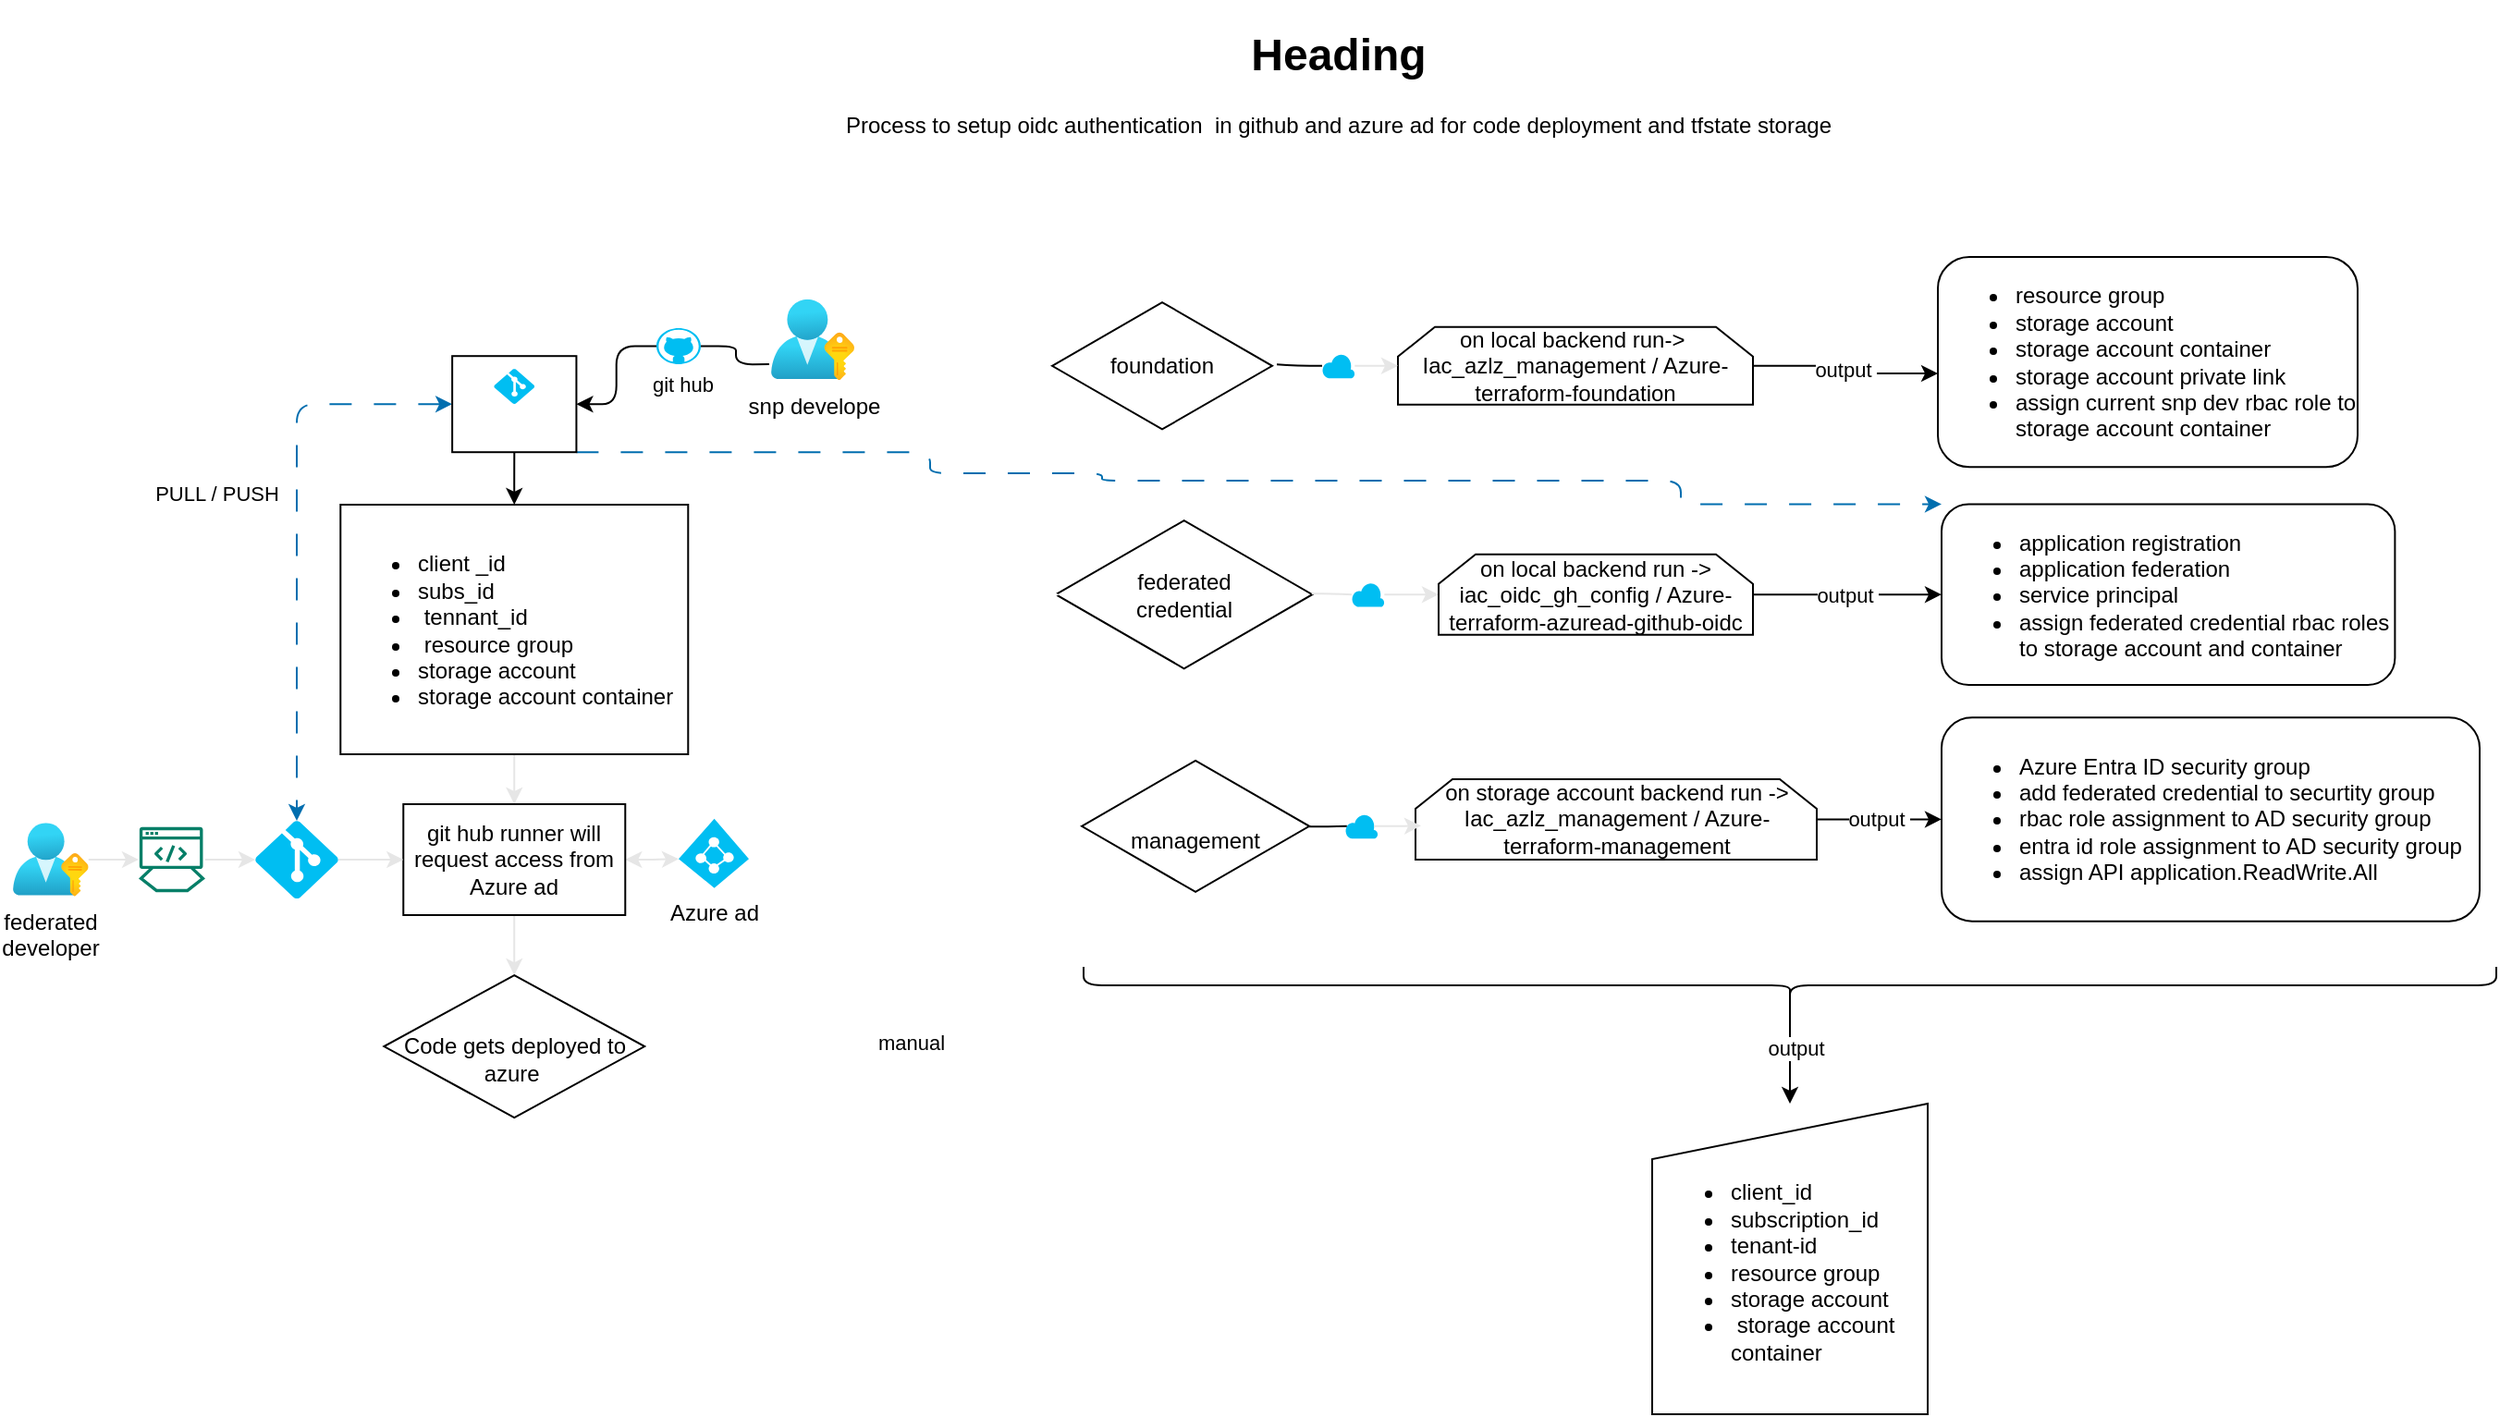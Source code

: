 <mxfile>
    <diagram id="ohXW_DUJG0b5-E1xnQmf" name="Page-1">
        <mxGraphModel dx="3221" dy="1566" grid="0" gridSize="10" guides="1" tooltips="1" connect="1" arrows="1" fold="1" page="0" pageScale="1" pageWidth="850" pageHeight="1100" math="0" shadow="0">
            <root>
                <mxCell id="0"/>
                <mxCell id="185" parent="0"/>
                <mxCell id="595" value="&lt;h1&gt;Heading&lt;/h1&gt;&lt;p&gt;Process to setup oidc authentication&amp;nbsp; in github and azure ad for code deployment and tfstate storage&lt;/p&gt;" style="text;html=1;strokeColor=none;fillColor=none;spacing=5;spacingTop=-20;whiteSpace=wrap;overflow=hidden;rounded=0;align=center;" parent="185" vertex="1">
                    <mxGeometry x="-1199.16" y="-470" width="574" height="84" as="geometry"/>
                </mxCell>
                <mxCell id="615" value="git hub" style="edgeStyle=orthogonalEdgeStyle;html=1;startArrow=none;startFill=0;endArrow=classic;endFill=1;" parent="185" source="650" target="617" edge="1">
                    <mxGeometry x="-1" y="26" relative="1" as="geometry">
                        <mxPoint x="-1347.86" y="-262" as="targetPoint"/>
                        <mxPoint x="14" y="-5" as="offset"/>
                    </mxGeometry>
                </mxCell>
                <mxCell id="668" style="edgeStyle=orthogonalEdgeStyle;html=1;entryX=0;entryY=0.5;entryDx=0;entryDy=0;strokeColor=#E6E6E6;strokeWidth=1;fontColor=#FFFFFF;startArrow=none;startFill=0;endArrow=classic;endFill=1;" parent="185" source="693" target="701" edge="1">
                    <mxGeometry relative="1" as="geometry">
                        <mxPoint x="-862.7" y="-171.5" as="targetPoint"/>
                    </mxGeometry>
                </mxCell>
                <mxCell id="597" value="federated &lt;br&gt;credential" style="html=1;whiteSpace=wrap;aspect=fixed;shape=isoRectangle;" parent="185" vertex="1">
                    <mxGeometry x="-1065.0" y="-200" width="138.67" height="83.2" as="geometry"/>
                </mxCell>
                <mxCell id="610" style="edgeStyle=orthogonalEdgeStyle;html=1;startArrow=none;startFill=0;endArrow=classic;endFill=1;exitX=0.1;exitY=0.5;exitDx=0;exitDy=0;exitPerimeter=0;" parent="185" source="756" target="609" edge="1">
                    <mxGeometry relative="1" as="geometry">
                        <mxPoint x="-821" y="111" as="sourcePoint"/>
                    </mxGeometry>
                </mxCell>
                <mxCell id="613" value="output" style="edgeLabel;html=1;align=center;verticalAlign=middle;resizable=0;points=[];" parent="610" vertex="1" connectable="0">
                    <mxGeometry x="-0.088" y="3" relative="1" as="geometry">
                        <mxPoint as="offset"/>
                    </mxGeometry>
                </mxCell>
                <mxCell id="750" style="edgeStyle=orthogonalEdgeStyle;html=1;strokeColor=#FFFFFF;startArrow=none;startFill=0;endArrow=classic;endFill=1;entryX=0.025;entryY=0.544;entryDx=0;entryDy=0;entryPerimeter=0;" parent="185" source="604" target="731" edge="1">
                    <mxGeometry relative="1" as="geometry">
                        <Array as="points">
                            <mxPoint x="-1106" y="-281"/>
                            <mxPoint x="-1106" y="-278"/>
                        </Array>
                        <mxPoint x="-1018" y="-237" as="targetPoint"/>
                    </mxGeometry>
                </mxCell>
                <mxCell id="751" style="edgeStyle=orthogonalEdgeStyle;html=1;strokeColor=#FFFFFF;startArrow=none;startFill=0;endArrow=classic;endFill=1;entryX=0.012;entryY=0.501;entryDx=0;entryDy=0;entryPerimeter=0;" parent="185" source="604" target="597" edge="1">
                    <mxGeometry relative="1" as="geometry">
                        <mxPoint x="-1073" y="-187" as="targetPoint"/>
                        <Array as="points">
                            <mxPoint x="-1105" y="-281"/>
                            <mxPoint x="-1105" y="-158"/>
                        </Array>
                    </mxGeometry>
                </mxCell>
                <mxCell id="752" style="edgeStyle=orthogonalEdgeStyle;html=1;strokeColor=#FFFFFF;startArrow=none;startFill=0;endArrow=classic;endFill=1;entryX=0.006;entryY=0.488;entryDx=0;entryDy=0;entryPerimeter=0;" parent="185" source="604" target="733" edge="1">
                    <mxGeometry relative="1" as="geometry">
                        <mxPoint x="-1069.276" y="-59.759" as="targetPoint"/>
                        <Array as="points">
                            <mxPoint x="-1105" y="-281"/>
                            <mxPoint x="-1105" y="-34"/>
                        </Array>
                    </mxGeometry>
                </mxCell>
                <mxCell id="604" value="&amp;nbsp; snp develope&amp;nbsp;&amp;nbsp;" style="aspect=fixed;html=1;points=[];align=center;image;fontSize=12;image=img/lib/azure2/azure_stack/User_Subscriptions.svg;" parent="185" vertex="1">
                    <mxGeometry x="-1219.0" y="-318.14" width="45.1" height="43.77" as="geometry"/>
                </mxCell>
                <mxCell id="757" style="edgeStyle=orthogonalEdgeStyle;html=1;strokeColor=#FFFFFF;startArrow=none;startFill=0;endArrow=classic;endFill=1;dashed=1;entryX=1.002;entryY=0.57;entryDx=0;entryDy=0;entryPerimeter=0;" parent="185" source="609" target="784" edge="1">
                    <mxGeometry relative="1" as="geometry">
                        <Array as="points">
                            <mxPoint x="-1184" y="188"/>
                            <mxPoint x="-1184" y="-130"/>
                        </Array>
                        <mxPoint x="-1238" y="-119" as="targetPoint"/>
                    </mxGeometry>
                </mxCell>
                <mxCell id="758" value="manual&amp;nbsp;" style="edgeLabel;html=1;align=center;verticalAlign=middle;resizable=0;points=[];" parent="757" vertex="1" connectable="0">
                    <mxGeometry x="-0.282" y="-1" relative="1" as="geometry">
                        <mxPoint x="-99" y="-103" as="offset"/>
                    </mxGeometry>
                </mxCell>
                <mxCell id="609" value="&lt;div&gt;&lt;br&gt;&lt;/div&gt;&lt;ul&gt;&lt;li&gt;client_id&lt;/li&gt;&lt;li&gt;subscription_id&lt;/li&gt;&lt;li&gt;tenant-id&lt;/li&gt;&lt;li&gt;resource group&lt;/li&gt;&lt;li&gt;storage account&lt;/li&gt;&lt;li&gt;&amp;nbsp;storage account container&lt;/li&gt;&lt;/ul&gt;" style="shape=manualInput;whiteSpace=wrap;html=1;align=left;" parent="185" vertex="1">
                    <mxGeometry x="-742.5" y="117" width="149" height="168" as="geometry"/>
                </mxCell>
                <mxCell id="618" value="" style="edgeStyle=orthogonalEdgeStyle;html=1;startArrow=classic;startFill=1;endArrow=none;endFill=0;exitX=0.5;exitY=0;exitDx=0;exitDy=0;" parent="185" source="784" target="617" edge="1">
                    <mxGeometry relative="1" as="geometry"/>
                </mxCell>
                <mxCell id="765" style="edgeStyle=orthogonalEdgeStyle;html=1;dashed=1;strokeColor=#006EAF;startArrow=classic;startFill=1;endArrow=classic;endFill=1;dashPattern=12 12;entryX=0.5;entryY=0;entryDx=0;entryDy=0;entryPerimeter=0;fillColor=#1ba1e2;" parent="185" source="617" target="669" edge="1">
                    <mxGeometry relative="1" as="geometry">
                        <mxPoint x="-1521" y="-101" as="targetPoint"/>
                    </mxGeometry>
                </mxCell>
                <mxCell id="772" value="PULL / PUSH" style="edgeLabel;html=1;align=center;verticalAlign=middle;resizable=0;points=[];" parent="765" vertex="1" connectable="0">
                    <mxGeometry x="0.065" y="-2" relative="1" as="geometry">
                        <mxPoint x="-42" y="-33" as="offset"/>
                    </mxGeometry>
                </mxCell>
                <mxCell id="767" style="edgeStyle=orthogonalEdgeStyle;html=1;exitX=1;exitY=1;exitDx=0;exitDy=0;dashed=1;dashPattern=12 12;strokeColor=#006EAF;startArrow=none;startFill=0;endArrow=classic;endFill=1;fillColor=#1ba1e2;entryX=0;entryY=0;entryDx=0;entryDy=0;" parent="185" source="617" target="713" edge="1">
                    <mxGeometry relative="1" as="geometry">
                        <mxPoint x="-714" y="-113" as="targetPoint"/>
                        <Array as="points">
                            <mxPoint x="-1133" y="-235"/>
                            <mxPoint x="-1133" y="-224"/>
                            <mxPoint x="-1040" y="-224"/>
                            <mxPoint x="-1040" y="-220"/>
                            <mxPoint x="-727" y="-220"/>
                            <mxPoint x="-727" y="-207"/>
                        </Array>
                    </mxGeometry>
                </mxCell>
                <mxCell id="617" value="&amp;nbsp;" style="whiteSpace=wrap;html=1;align=left;" parent="185" vertex="1">
                    <mxGeometry x="-1391.43" y="-287.4" width="67.14" height="52" as="geometry"/>
                </mxCell>
                <mxCell id="641" value="" style="edgeStyle=orthogonalEdgeStyle;html=1;strokeColor=#E6E6E6;strokeWidth=1;startArrow=classic;startFill=1;endArrow=classic;endFill=1;entryX=0.5;entryY=0;entryDx=0;entryDy=0;exitX=0.5;exitY=1;exitDx=0;exitDy=0;" parent="185" source="784" target="643" edge="1">
                    <mxGeometry relative="1" as="geometry">
                        <mxPoint x="-1388.86" y="-32.5" as="sourcePoint"/>
                        <mxPoint x="-1388.86" y="10.5" as="targetPoint"/>
                        <Array as="points">
                            <mxPoint x="-1358" y="-140"/>
                        </Array>
                    </mxGeometry>
                </mxCell>
                <mxCell id="629" value="output&amp;nbsp;" style="edgeStyle=orthogonalEdgeStyle;html=1;startArrow=none;startFill=0;endArrow=classic;endFill=1;exitX=1;exitY=0.5;exitDx=0;exitDy=0;entryX=0;entryY=0.555;entryDx=0;entryDy=0;entryPerimeter=0;" parent="185" source="628" target="781" edge="1">
                    <mxGeometry relative="1" as="geometry">
                        <mxPoint x="-603.64" y="-272.29" as="targetPoint"/>
                        <Array as="points"/>
                    </mxGeometry>
                </mxCell>
                <mxCell id="628" value="on local backend run-&amp;gt;&amp;nbsp; Iac_azlz_management / Azure-terraform-foundation" style="shape=loopLimit;whiteSpace=wrap;html=1;" parent="185" vertex="1">
                    <mxGeometry x="-880" y="-303.12" width="192" height="42" as="geometry"/>
                </mxCell>
                <mxCell id="645" style="edgeStyle=orthogonalEdgeStyle;html=1;strokeColor=#E6E6E6;strokeWidth=1;startArrow=classic;startFill=1;endArrow=classic;endFill=1;entryX=0;entryY=0.58;entryDx=0;entryDy=0;entryPerimeter=0;" parent="185" source="643" target="663" edge="1">
                    <mxGeometry relative="1" as="geometry">
                        <mxPoint x="-1251.98" y="-12.75" as="targetPoint"/>
                    </mxGeometry>
                </mxCell>
                <mxCell id="649" value="" style="edgeStyle=orthogonalEdgeStyle;html=1;strokeColor=#E6E6E6;strokeWidth=1;startArrow=none;startFill=0;endArrow=classic;endFill=1;" parent="185" source="643" target="648" edge="1">
                    <mxGeometry relative="1" as="geometry"/>
                </mxCell>
                <mxCell id="643" value="git hub runner will request access from Azure ad" style="whiteSpace=wrap;html=1;" parent="185" vertex="1">
                    <mxGeometry x="-1417.86" y="-45" width="120" height="60" as="geometry"/>
                </mxCell>
                <mxCell id="648" value="&lt;br&gt;Code gets deployed to azure&amp;nbsp;" style="rhombus;whiteSpace=wrap;html=1;" parent="185" vertex="1">
                    <mxGeometry x="-1428.33" y="47.52" width="140.94" height="77" as="geometry"/>
                </mxCell>
                <mxCell id="651" value="" style="edgeStyle=orthogonalEdgeStyle;html=1;startArrow=none;startFill=0;endArrow=none;endFill=1;exitX=-0.022;exitY=0.804;exitDx=0;exitDy=0;exitPerimeter=0;" parent="185" source="604" target="650" edge="1">
                    <mxGeometry x="-1" y="-47" relative="1" as="geometry">
                        <mxPoint x="-1255" y="-183.5" as="targetPoint"/>
                        <mxPoint x="-1181" y="-183.5" as="sourcePoint"/>
                        <mxPoint x="2" y="1" as="offset"/>
                    </mxGeometry>
                </mxCell>
                <mxCell id="650" value="" style="verticalLabelPosition=bottom;html=1;verticalAlign=top;align=center;strokeColor=none;fillColor=#00BEF2;shape=mxgraph.azure.github_code;pointerEvents=1;" parent="185" vertex="1">
                    <mxGeometry x="-1281.0" y="-302.54" width="24" height="19.5" as="geometry"/>
                </mxCell>
                <mxCell id="662" style="edgeStyle=orthogonalEdgeStyle;html=1;entryX=0;entryY=0.5;entryDx=0;entryDy=0;strokeColor=#E6E6E6;strokeWidth=1;fontColor=#FFFFFF;startArrow=none;startFill=0;endArrow=classic;endFill=1;entryPerimeter=0;" parent="185" source="659" target="669" edge="1">
                    <mxGeometry relative="1" as="geometry">
                        <mxPoint x="-1449.98" y="-21.0" as="targetPoint"/>
                    </mxGeometry>
                </mxCell>
                <mxCell id="659" value="&lt;font color=&quot;#ffffff&quot;&gt;Codes&lt;/font&gt;" style="sketch=0;outlineConnect=0;fontColor=#232F3E;gradientColor=none;fillColor=#067F68;strokeColor=none;dashed=0;verticalLabelPosition=bottom;verticalAlign=top;align=center;html=1;fontSize=12;fontStyle=0;aspect=fixed;shape=mxgraph.aws4.mainframe_modernization_developer;" parent="185" vertex="1">
                    <mxGeometry x="-1561.0" y="-33" width="36" height="36" as="geometry"/>
                </mxCell>
                <mxCell id="663" value="Azure ad" style="verticalLabelPosition=bottom;html=1;verticalAlign=top;align=center;strokeColor=none;fillColor=#00BEF2;shape=mxgraph.azure.azure_active_directory;" parent="185" vertex="1">
                    <mxGeometry x="-1269.0" y="-37.1" width="38" height="37.5" as="geometry"/>
                </mxCell>
                <mxCell id="670" style="edgeStyle=orthogonalEdgeStyle;html=1;entryX=0;entryY=0.5;entryDx=0;entryDy=0;strokeColor=#E6E6E6;strokeWidth=1;fontColor=#FFFFFF;startArrow=none;startFill=0;endArrow=classic;endFill=1;" parent="185" source="669" target="643" edge="1">
                    <mxGeometry relative="1" as="geometry"/>
                </mxCell>
                <mxCell id="669" value="Repository" style="verticalLabelPosition=bottom;html=1;verticalAlign=top;align=center;strokeColor=none;fillColor=#00BEF2;shape=mxgraph.azure.git_repository;fontColor=#FFFFFF;" parent="185" vertex="1">
                    <mxGeometry x="-1498.0" y="-36" width="45" height="42" as="geometry"/>
                </mxCell>
                <mxCell id="677" style="edgeStyle=orthogonalEdgeStyle;html=1;strokeColor=#E6E6E6;strokeWidth=1;fontColor=#FFFFFF;startArrow=none;startFill=0;endArrow=classic;endFill=1;" parent="185" source="676" target="659" edge="1">
                    <mxGeometry relative="1" as="geometry">
                        <mxPoint x="-1637.24" y="-14.9" as="sourcePoint"/>
                    </mxGeometry>
                </mxCell>
                <mxCell id="676" value="federated &lt;br&gt;developer" style="aspect=fixed;html=1;points=[];align=center;image;fontSize=12;image=img/lib/azure2/azure_stack/User_Subscriptions.svg;" parent="185" vertex="1">
                    <mxGeometry x="-1629" y="-34.84" width="40.88" height="39.68" as="geometry"/>
                </mxCell>
                <mxCell id="695" value="" style="edgeStyle=orthogonalEdgeStyle;html=1;entryX=0;entryY=0.5;entryDx=0;entryDy=0;strokeColor=#E6E6E6;strokeWidth=1;fontColor=#FFFFFF;startArrow=none;startFill=0;endArrow=none;endFill=1;exitX=0.998;exitY=0.494;exitDx=0;exitDy=0;exitPerimeter=0;" parent="185" source="597" target="693" edge="1">
                    <mxGeometry relative="1" as="geometry">
                        <mxPoint x="-835.7" y="-167.578" as="sourcePoint"/>
                        <mxPoint x="-772.7" y="-163.75" as="targetPoint"/>
                    </mxGeometry>
                </mxCell>
                <mxCell id="693" value="Azure" style="verticalLabelPosition=bottom;html=1;verticalAlign=top;align=center;strokeColor=none;fillColor=#00BEF2;shape=mxgraph.azure.cloud;fontColor=#FFFFFF;" parent="185" vertex="1">
                    <mxGeometry x="-905.0" y="-165.15" width="17.67" height="13.5" as="geometry"/>
                </mxCell>
                <mxCell id="696" value="Repository" style="verticalLabelPosition=bottom;html=1;verticalAlign=top;align=center;strokeColor=none;fillColor=#00BEF2;shape=mxgraph.azure.git_repository;fontColor=#FFFFFF;" parent="185" vertex="1">
                    <mxGeometry x="-1368.86" y="-280.5" width="22" height="19" as="geometry"/>
                </mxCell>
                <mxCell id="701" value="on local backend run -&amp;gt; iac_oidc_gh_config / Azure-terraform-azuread-github-oidc" style="shape=loopLimit;whiteSpace=wrap;html=1;" parent="185" vertex="1">
                    <mxGeometry x="-858" y="-180.15" width="170" height="43.5" as="geometry"/>
                </mxCell>
                <mxCell id="702" value="output&amp;nbsp;" style="edgeStyle=orthogonalEdgeStyle;html=1;startArrow=none;startFill=0;endArrow=classic;endFill=1;exitX=1;exitY=0.5;exitDx=0;exitDy=0;entryX=0;entryY=0.5;entryDx=0;entryDy=0;" parent="185" source="701" target="713" edge="1">
                    <mxGeometry relative="1" as="geometry">
                        <mxPoint x="-316.37" y="-157.35" as="targetPoint"/>
                        <mxPoint x="-292.37" y="-99.35" as="sourcePoint"/>
                        <Array as="points"/>
                    </mxGeometry>
                </mxCell>
                <mxCell id="708" style="edgeStyle=orthogonalEdgeStyle;html=1;strokeColor=#E6E6E6;strokeWidth=1;fontColor=#FFFFFF;startArrow=none;startFill=0;endArrow=classic;endFill=1;entryX=0;entryY=0.5;entryDx=0;entryDy=0;" parent="185" source="710" target="628" edge="1">
                    <mxGeometry relative="1" as="geometry">
                        <mxPoint x="-870.37" y="-280.22" as="targetPoint"/>
                    </mxGeometry>
                </mxCell>
                <mxCell id="732" style="edgeStyle=orthogonalEdgeStyle;html=1;entryX=1.021;entryY=0.49;entryDx=0;entryDy=0;entryPerimeter=0;startArrow=none;startFill=0;endArrow=none;endFill=0;" parent="185" source="710" target="731" edge="1">
                    <mxGeometry relative="1" as="geometry">
                        <mxPoint x="-948.189" y="-281.986" as="targetPoint"/>
                    </mxGeometry>
                </mxCell>
                <mxCell id="710" value="Azure" style="verticalLabelPosition=bottom;html=1;verticalAlign=top;align=center;strokeColor=none;fillColor=#00BEF2;shape=mxgraph.azure.cloud;fontColor=#FFFFFF;" parent="185" vertex="1">
                    <mxGeometry x="-921" y="-288.87" width="17.67" height="13.5" as="geometry"/>
                </mxCell>
                <mxCell id="713" value="&lt;ul&gt;&lt;li&gt;application registration&lt;/li&gt;&lt;li&gt;application federation&lt;/li&gt;&lt;li&gt;service principal&lt;/li&gt;&lt;li&gt;&lt;span style=&quot;text-align: center;&quot;&gt;assign federated credential rbac roles to storage account and container&lt;/span&gt;&lt;br&gt;&lt;/li&gt;&lt;/ul&gt;" style="rounded=1;whiteSpace=wrap;html=1;align=left;" parent="185" vertex="1">
                    <mxGeometry x="-586" y="-207.3" width="245.19" height="97.8" as="geometry"/>
                </mxCell>
                <mxCell id="722" value="Azure" style="verticalLabelPosition=bottom;html=1;verticalAlign=top;align=center;strokeColor=none;fillColor=#00BEF2;shape=mxgraph.azure.cloud;fontColor=#FFFFFF;" parent="185" vertex="1">
                    <mxGeometry x="-908.5" y="-39.82" width="17.67" height="13.5" as="geometry"/>
                </mxCell>
                <mxCell id="724" value="on storage account backend run -&amp;gt; Iac_azlz_management / Azure-terraform-management" style="shape=loopLimit;whiteSpace=wrap;html=1;" parent="185" vertex="1">
                    <mxGeometry x="-870.5" y="-58.52" width="217" height="43.5" as="geometry"/>
                </mxCell>
                <mxCell id="725" value="output&amp;nbsp;" style="edgeStyle=orthogonalEdgeStyle;html=1;startArrow=none;startFill=0;endArrow=classic;endFill=1;exitX=1;exitY=0.5;exitDx=0;exitDy=0;entryX=0;entryY=0.5;entryDx=0;entryDy=0;" parent="185" source="724" target="727" edge="1">
                    <mxGeometry relative="1" as="geometry">
                        <mxPoint x="-606.63" y="-64.17" as="targetPoint"/>
                        <mxPoint x="-597.63" y="-43.17" as="sourcePoint"/>
                        <Array as="points"/>
                    </mxGeometry>
                </mxCell>
                <mxCell id="727" value="&lt;ul&gt;&lt;li&gt;Azure Entra ID security group&lt;/li&gt;&lt;li&gt;add federated credential to securtity group&amp;nbsp;&lt;/li&gt;&lt;li&gt;rbac role assignment to AD security group&lt;/li&gt;&lt;li&gt;entra id role assignment to AD security group&lt;/li&gt;&lt;li&gt;assign API application.ReadWrite.All&amp;nbsp;&lt;/li&gt;&lt;/ul&gt;" style="rounded=1;whiteSpace=wrap;html=1;align=left;" parent="185" vertex="1">
                    <mxGeometry x="-586" y="-91.87" width="291" height="110.21" as="geometry"/>
                </mxCell>
                <mxCell id="731" value="foundation" style="html=1;whiteSpace=wrap;aspect=fixed;shape=isoRectangle;" parent="185" vertex="1">
                    <mxGeometry x="-1067" y="-317.82" width="119" height="71.4" as="geometry"/>
                </mxCell>
                <mxCell id="735" style="edgeStyle=orthogonalEdgeStyle;html=1;entryX=0.05;entryY=0.5;entryDx=0;entryDy=0;entryPerimeter=0;startArrow=none;startFill=0;endArrow=none;endFill=0;exitX=0.998;exitY=0.503;exitDx=0;exitDy=0;exitPerimeter=0;" parent="185" source="733" target="722" edge="1">
                    <mxGeometry relative="1" as="geometry">
                        <mxPoint x="-915.499" y="-52.841" as="sourcePoint"/>
                    </mxGeometry>
                </mxCell>
                <mxCell id="733" value="&lt;br&gt;management &lt;br&gt;" style="html=1;whiteSpace=wrap;aspect=fixed;shape=isoRectangle;" parent="185" vertex="1">
                    <mxGeometry x="-1051" y="-70" width="123.08" height="73.85" as="geometry"/>
                </mxCell>
                <mxCell id="756" value="" style="shape=curlyBracket;whiteSpace=wrap;html=1;rounded=1;flipH=1;labelPosition=right;verticalLabelPosition=middle;align=left;verticalAlign=middle;direction=north;" parent="185" vertex="1">
                    <mxGeometry x="-1050" y="43" width="764" height="20" as="geometry"/>
                </mxCell>
                <mxCell id="776" style="edgeStyle=orthogonalEdgeStyle;html=1;strokeColor=#E6E6E6;strokeWidth=1;fontColor=#FFFFFF;startArrow=none;startFill=0;endArrow=classic;endFill=1;exitX=0.89;exitY=0.5;exitDx=0;exitDy=0;exitPerimeter=0;" parent="185" source="722" edge="1">
                    <mxGeometry relative="1" as="geometry">
                        <mxPoint x="-867.5" y="-33.35" as="targetPoint"/>
                        <mxPoint x="-891.5" y="45.65" as="sourcePoint"/>
                    </mxGeometry>
                </mxCell>
                <mxCell id="781" value="&lt;ul&gt;&lt;li&gt;resource group&lt;/li&gt;&lt;li&gt;storage account&amp;nbsp;&lt;/li&gt;&lt;li&gt;storage account container&amp;nbsp;&lt;/li&gt;&lt;li&gt;storage account private link&lt;/li&gt;&lt;li&gt;assign current snp dev rbac role to storage account container&lt;/li&gt;&lt;/ul&gt;" style="rounded=1;whiteSpace=wrap;html=1;align=left;" parent="185" vertex="1">
                    <mxGeometry x="-588" y="-341" width="227" height="113.6" as="geometry"/>
                </mxCell>
                <mxCell id="784" value="&lt;ul&gt;&lt;li&gt;client _id&lt;/li&gt;&lt;li&gt;subs_id&lt;/li&gt;&lt;li&gt;&amp;nbsp;tennant_id&lt;/li&gt;&lt;li&gt;&amp;nbsp;resource group&lt;/li&gt;&lt;li&gt;storage account&lt;/li&gt;&lt;li&gt;storage account container&lt;/li&gt;&lt;/ul&gt;" style="rounded=0;whiteSpace=wrap;html=1;align=left;" parent="185" vertex="1">
                    <mxGeometry x="-1451.86" y="-207" width="188" height="135" as="geometry"/>
                </mxCell>
            </root>
        </mxGraphModel>
    </diagram>
</mxfile>